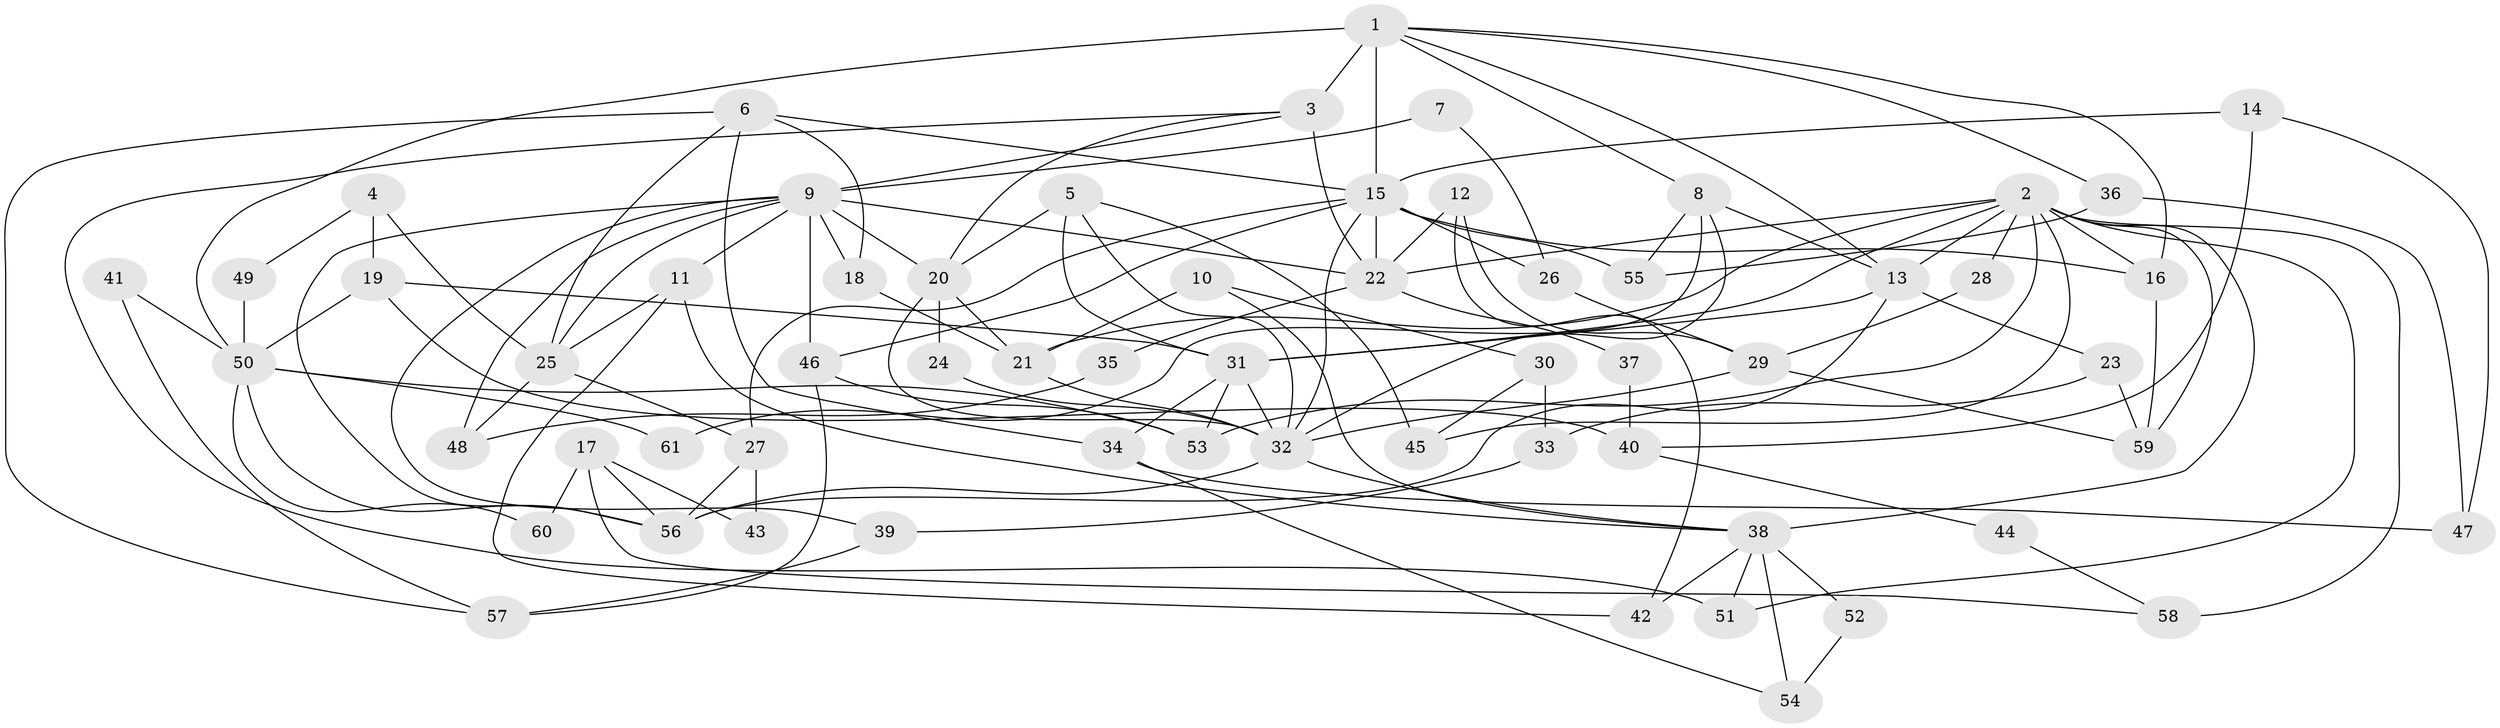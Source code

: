 // original degree distribution, {4: 0.35294117647058826, 3: 0.2235294117647059, 5: 0.16470588235294117, 6: 0.058823529411764705, 8: 0.023529411764705882, 2: 0.1411764705882353, 9: 0.011764705882352941, 7: 0.023529411764705882}
// Generated by graph-tools (version 1.1) at 2025/51/03/04/25 22:51:16]
// undirected, 61 vertices, 129 edges
graph export_dot {
  node [color=gray90,style=filled];
  1;
  2;
  3;
  4;
  5;
  6;
  7;
  8;
  9;
  10;
  11;
  12;
  13;
  14;
  15;
  16;
  17;
  18;
  19;
  20;
  21;
  22;
  23;
  24;
  25;
  26;
  27;
  28;
  29;
  30;
  31;
  32;
  33;
  34;
  35;
  36;
  37;
  38;
  39;
  40;
  41;
  42;
  43;
  44;
  45;
  46;
  47;
  48;
  49;
  50;
  51;
  52;
  53;
  54;
  55;
  56;
  57;
  58;
  59;
  60;
  61;
  1 -- 3 [weight=3.0];
  1 -- 8 [weight=1.0];
  1 -- 13 [weight=1.0];
  1 -- 15 [weight=1.0];
  1 -- 16 [weight=1.0];
  1 -- 36 [weight=1.0];
  1 -- 50 [weight=1.0];
  2 -- 13 [weight=1.0];
  2 -- 16 [weight=2.0];
  2 -- 21 [weight=1.0];
  2 -- 22 [weight=3.0];
  2 -- 28 [weight=1.0];
  2 -- 31 [weight=1.0];
  2 -- 38 [weight=1.0];
  2 -- 45 [weight=1.0];
  2 -- 51 [weight=2.0];
  2 -- 53 [weight=1.0];
  2 -- 58 [weight=2.0];
  2 -- 59 [weight=1.0];
  3 -- 9 [weight=1.0];
  3 -- 20 [weight=1.0];
  3 -- 22 [weight=1.0];
  3 -- 51 [weight=1.0];
  4 -- 19 [weight=1.0];
  4 -- 25 [weight=1.0];
  4 -- 49 [weight=1.0];
  5 -- 20 [weight=1.0];
  5 -- 31 [weight=1.0];
  5 -- 32 [weight=1.0];
  5 -- 45 [weight=1.0];
  6 -- 15 [weight=1.0];
  6 -- 18 [weight=1.0];
  6 -- 25 [weight=1.0];
  6 -- 34 [weight=1.0];
  6 -- 57 [weight=1.0];
  7 -- 9 [weight=2.0];
  7 -- 26 [weight=1.0];
  8 -- 13 [weight=1.0];
  8 -- 32 [weight=1.0];
  8 -- 55 [weight=1.0];
  8 -- 61 [weight=1.0];
  9 -- 11 [weight=1.0];
  9 -- 18 [weight=1.0];
  9 -- 20 [weight=1.0];
  9 -- 22 [weight=1.0];
  9 -- 25 [weight=1.0];
  9 -- 39 [weight=1.0];
  9 -- 46 [weight=1.0];
  9 -- 48 [weight=1.0];
  9 -- 56 [weight=2.0];
  10 -- 21 [weight=1.0];
  10 -- 30 [weight=1.0];
  10 -- 38 [weight=1.0];
  11 -- 25 [weight=1.0];
  11 -- 38 [weight=1.0];
  11 -- 42 [weight=1.0];
  12 -- 22 [weight=1.0];
  12 -- 29 [weight=1.0];
  12 -- 42 [weight=1.0];
  13 -- 23 [weight=1.0];
  13 -- 31 [weight=1.0];
  13 -- 56 [weight=1.0];
  14 -- 15 [weight=2.0];
  14 -- 40 [weight=1.0];
  14 -- 47 [weight=1.0];
  15 -- 16 [weight=1.0];
  15 -- 22 [weight=2.0];
  15 -- 26 [weight=1.0];
  15 -- 27 [weight=1.0];
  15 -- 32 [weight=1.0];
  15 -- 46 [weight=1.0];
  15 -- 55 [weight=1.0];
  16 -- 59 [weight=1.0];
  17 -- 43 [weight=1.0];
  17 -- 56 [weight=1.0];
  17 -- 58 [weight=1.0];
  17 -- 60 [weight=1.0];
  18 -- 21 [weight=1.0];
  19 -- 31 [weight=1.0];
  19 -- 40 [weight=1.0];
  19 -- 50 [weight=1.0];
  20 -- 21 [weight=1.0];
  20 -- 24 [weight=1.0];
  20 -- 32 [weight=1.0];
  21 -- 32 [weight=1.0];
  22 -- 35 [weight=1.0];
  22 -- 37 [weight=1.0];
  23 -- 33 [weight=1.0];
  23 -- 59 [weight=1.0];
  24 -- 32 [weight=1.0];
  25 -- 27 [weight=1.0];
  25 -- 48 [weight=1.0];
  26 -- 29 [weight=1.0];
  27 -- 43 [weight=1.0];
  27 -- 56 [weight=1.0];
  28 -- 29 [weight=1.0];
  29 -- 32 [weight=1.0];
  29 -- 59 [weight=1.0];
  30 -- 33 [weight=1.0];
  30 -- 45 [weight=1.0];
  31 -- 32 [weight=1.0];
  31 -- 34 [weight=1.0];
  31 -- 53 [weight=1.0];
  32 -- 38 [weight=1.0];
  32 -- 56 [weight=1.0];
  33 -- 39 [weight=1.0];
  34 -- 47 [weight=1.0];
  34 -- 54 [weight=1.0];
  35 -- 48 [weight=1.0];
  36 -- 47 [weight=1.0];
  36 -- 55 [weight=1.0];
  37 -- 40 [weight=1.0];
  38 -- 42 [weight=1.0];
  38 -- 51 [weight=1.0];
  38 -- 52 [weight=1.0];
  38 -- 54 [weight=1.0];
  39 -- 57 [weight=1.0];
  40 -- 44 [weight=1.0];
  41 -- 50 [weight=1.0];
  41 -- 57 [weight=1.0];
  44 -- 58 [weight=1.0];
  46 -- 53 [weight=1.0];
  46 -- 57 [weight=1.0];
  49 -- 50 [weight=1.0];
  50 -- 53 [weight=1.0];
  50 -- 56 [weight=1.0];
  50 -- 60 [weight=1.0];
  50 -- 61 [weight=1.0];
  52 -- 54 [weight=1.0];
}
